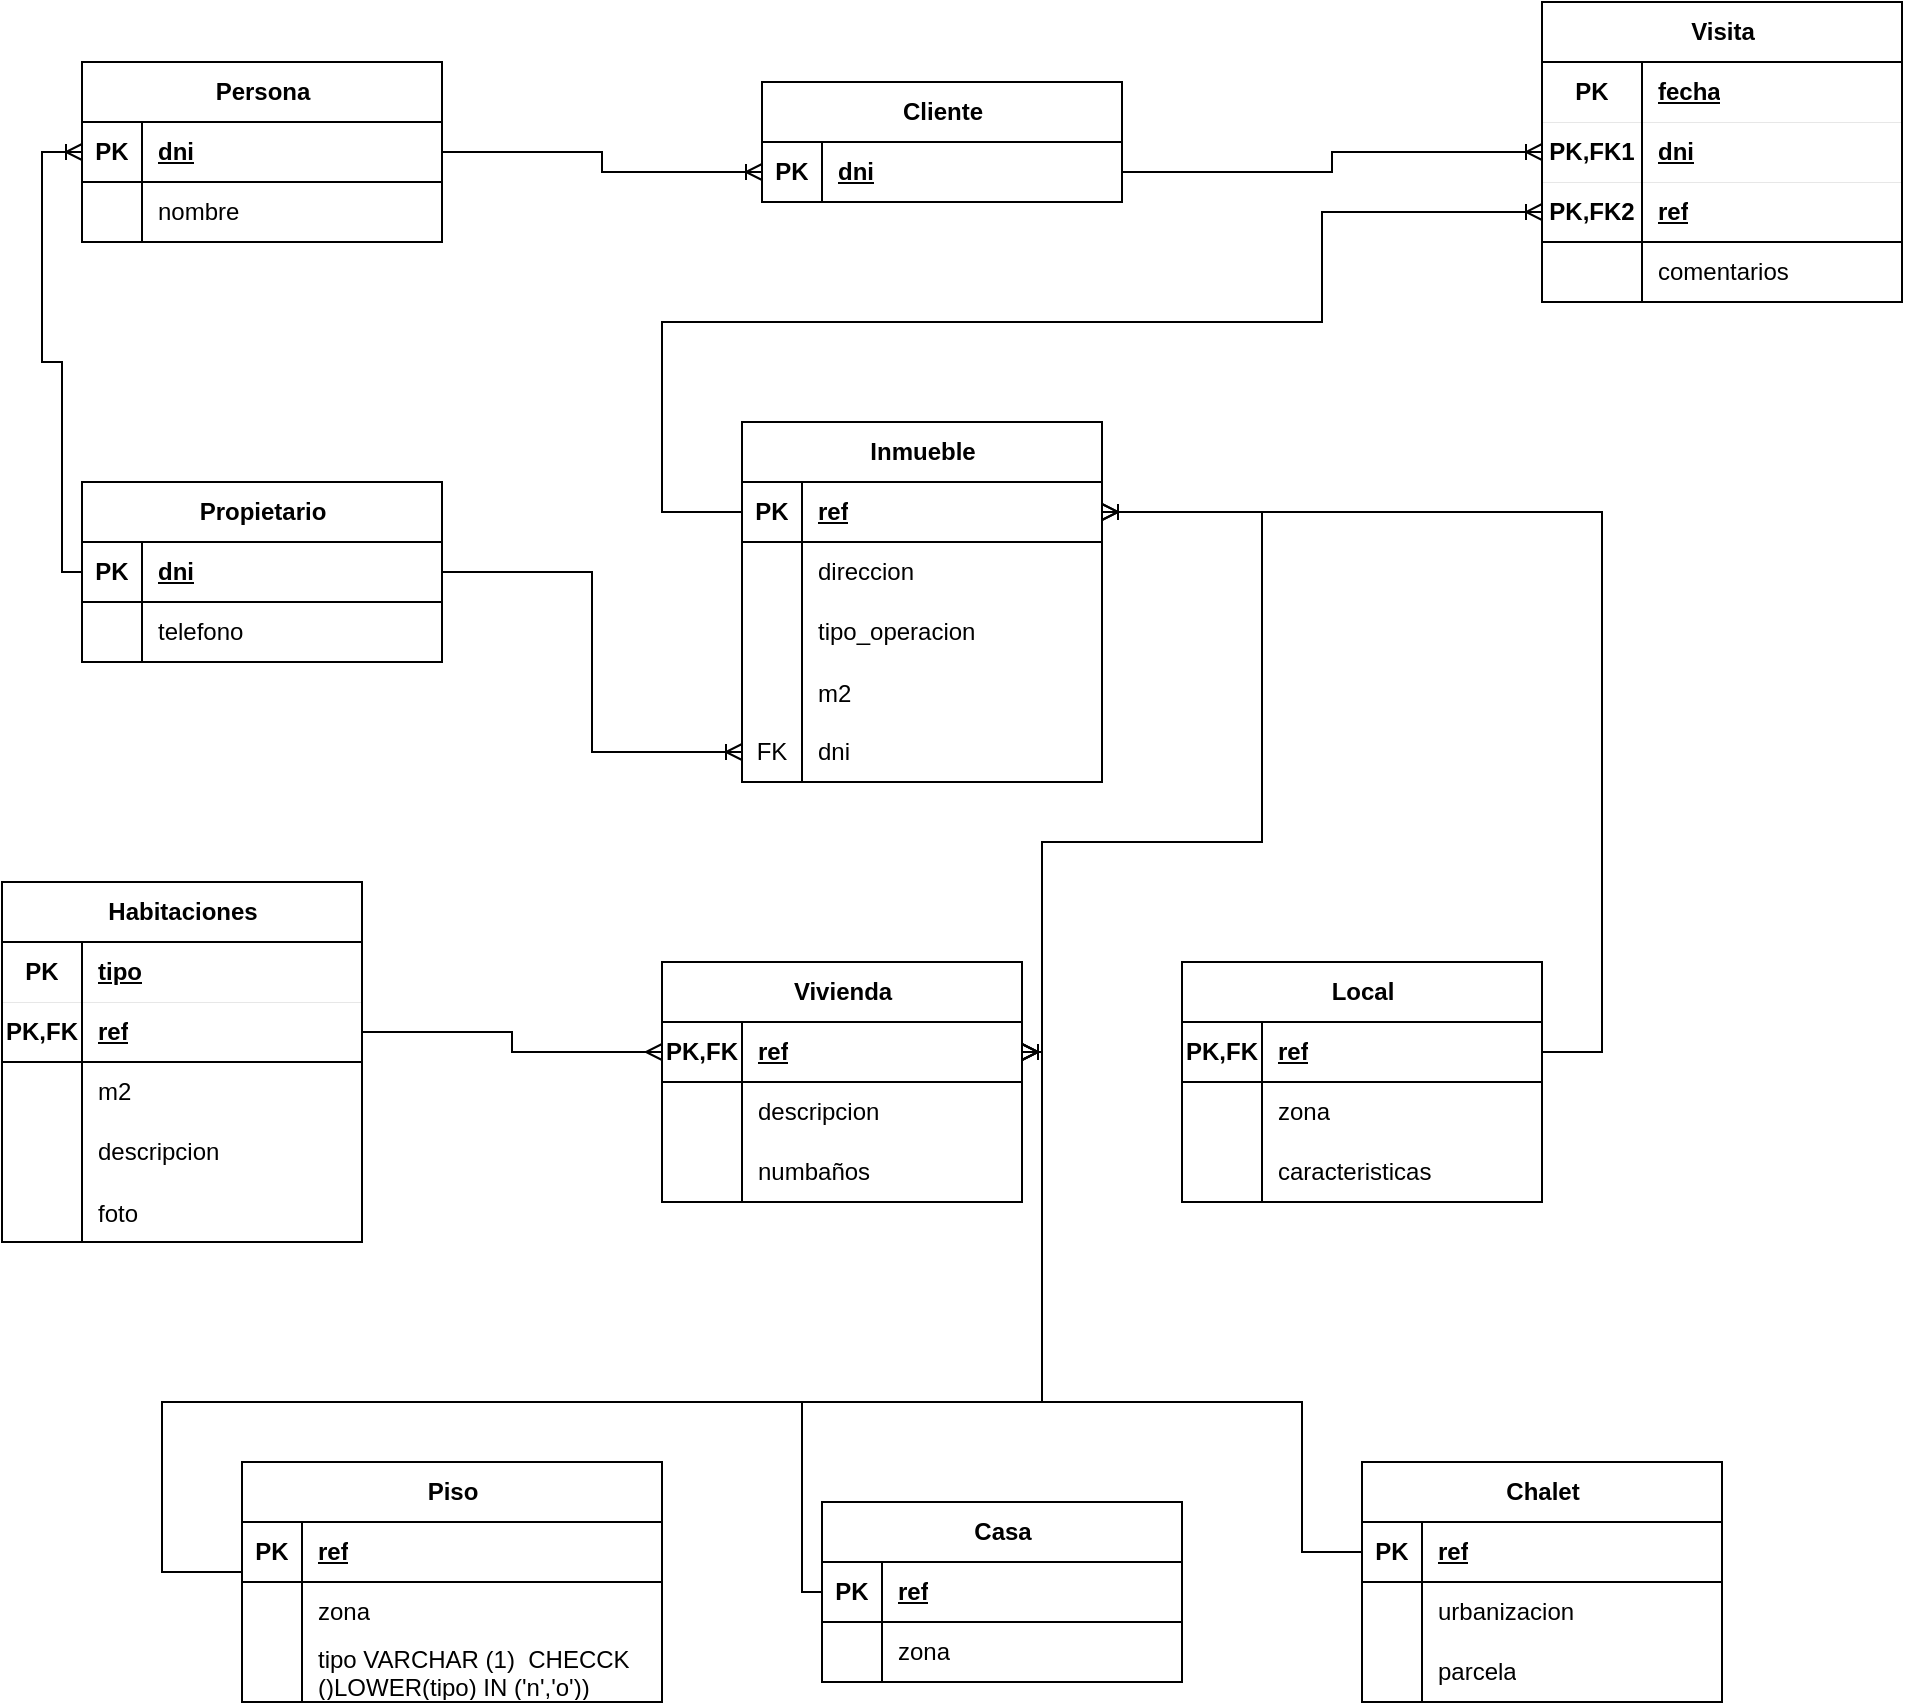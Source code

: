 <mxfile version="22.1.21" type="device">
  <diagram id="R2lEEEUBdFMjLlhIrx00" name="Page-1">
    <mxGraphModel dx="2443" dy="938" grid="1" gridSize="10" guides="1" tooltips="1" connect="1" arrows="1" fold="1" page="1" pageScale="1" pageWidth="850" pageHeight="1100" background="none" math="0" shadow="0" extFonts="Permanent Marker^https://fonts.googleapis.com/css?family=Permanent+Marker">
      <root>
        <mxCell id="0" />
        <mxCell id="1" parent="0" />
        <mxCell id="c-OYRbfKywp-KmqrdQKW-1" value="Cliente" style="shape=table;startSize=30;container=1;collapsible=1;childLayout=tableLayout;fixedRows=1;rowLines=0;fontStyle=1;align=center;resizeLast=1;html=1;" parent="1" vertex="1">
          <mxGeometry x="120" y="130" width="180" height="60" as="geometry" />
        </mxCell>
        <mxCell id="c-OYRbfKywp-KmqrdQKW-2" value="" style="shape=tableRow;horizontal=0;startSize=0;swimlaneHead=0;swimlaneBody=0;fillColor=none;collapsible=0;dropTarget=0;points=[[0,0.5],[1,0.5]];portConstraint=eastwest;top=0;left=0;right=0;bottom=1;" parent="c-OYRbfKywp-KmqrdQKW-1" vertex="1">
          <mxGeometry y="30" width="180" height="30" as="geometry" />
        </mxCell>
        <mxCell id="c-OYRbfKywp-KmqrdQKW-3" value="PK" style="shape=partialRectangle;connectable=0;fillColor=none;top=0;left=0;bottom=0;right=0;fontStyle=1;overflow=hidden;whiteSpace=wrap;html=1;" parent="c-OYRbfKywp-KmqrdQKW-2" vertex="1">
          <mxGeometry width="30" height="30" as="geometry">
            <mxRectangle width="30" height="30" as="alternateBounds" />
          </mxGeometry>
        </mxCell>
        <mxCell id="c-OYRbfKywp-KmqrdQKW-4" value="dni" style="shape=partialRectangle;connectable=0;fillColor=none;top=0;left=0;bottom=0;right=0;align=left;spacingLeft=6;fontStyle=5;overflow=hidden;whiteSpace=wrap;html=1;" parent="c-OYRbfKywp-KmqrdQKW-2" vertex="1">
          <mxGeometry x="30" width="150" height="30" as="geometry">
            <mxRectangle width="150" height="30" as="alternateBounds" />
          </mxGeometry>
        </mxCell>
        <mxCell id="c-OYRbfKywp-KmqrdQKW-14" value="Persona" style="shape=table;startSize=30;container=1;collapsible=1;childLayout=tableLayout;fixedRows=1;rowLines=0;fontStyle=1;align=center;resizeLast=1;html=1;" parent="1" vertex="1">
          <mxGeometry x="-220" y="120" width="180" height="90" as="geometry" />
        </mxCell>
        <mxCell id="c-OYRbfKywp-KmqrdQKW-15" value="" style="shape=tableRow;horizontal=0;startSize=0;swimlaneHead=0;swimlaneBody=0;fillColor=none;collapsible=0;dropTarget=0;points=[[0,0.5],[1,0.5]];portConstraint=eastwest;top=0;left=0;right=0;bottom=1;" parent="c-OYRbfKywp-KmqrdQKW-14" vertex="1">
          <mxGeometry y="30" width="180" height="30" as="geometry" />
        </mxCell>
        <mxCell id="c-OYRbfKywp-KmqrdQKW-16" value="PK" style="shape=partialRectangle;connectable=0;fillColor=none;top=0;left=0;bottom=0;right=0;fontStyle=1;overflow=hidden;whiteSpace=wrap;html=1;" parent="c-OYRbfKywp-KmqrdQKW-15" vertex="1">
          <mxGeometry width="30" height="30" as="geometry">
            <mxRectangle width="30" height="30" as="alternateBounds" />
          </mxGeometry>
        </mxCell>
        <mxCell id="c-OYRbfKywp-KmqrdQKW-17" value="dni" style="shape=partialRectangle;connectable=0;fillColor=none;top=0;left=0;bottom=0;right=0;align=left;spacingLeft=6;fontStyle=5;overflow=hidden;whiteSpace=wrap;html=1;" parent="c-OYRbfKywp-KmqrdQKW-15" vertex="1">
          <mxGeometry x="30" width="150" height="30" as="geometry">
            <mxRectangle width="150" height="30" as="alternateBounds" />
          </mxGeometry>
        </mxCell>
        <mxCell id="c-OYRbfKywp-KmqrdQKW-18" value="" style="shape=tableRow;horizontal=0;startSize=0;swimlaneHead=0;swimlaneBody=0;fillColor=none;collapsible=0;dropTarget=0;points=[[0,0.5],[1,0.5]];portConstraint=eastwest;top=0;left=0;right=0;bottom=0;" parent="c-OYRbfKywp-KmqrdQKW-14" vertex="1">
          <mxGeometry y="60" width="180" height="30" as="geometry" />
        </mxCell>
        <mxCell id="c-OYRbfKywp-KmqrdQKW-19" value="" style="shape=partialRectangle;connectable=0;fillColor=none;top=0;left=0;bottom=0;right=0;editable=1;overflow=hidden;whiteSpace=wrap;html=1;" parent="c-OYRbfKywp-KmqrdQKW-18" vertex="1">
          <mxGeometry width="30" height="30" as="geometry">
            <mxRectangle width="30" height="30" as="alternateBounds" />
          </mxGeometry>
        </mxCell>
        <mxCell id="c-OYRbfKywp-KmqrdQKW-20" value="nombre" style="shape=partialRectangle;connectable=0;fillColor=none;top=0;left=0;bottom=0;right=0;align=left;spacingLeft=6;overflow=hidden;whiteSpace=wrap;html=1;" parent="c-OYRbfKywp-KmqrdQKW-18" vertex="1">
          <mxGeometry x="30" width="150" height="30" as="geometry">
            <mxRectangle width="150" height="30" as="alternateBounds" />
          </mxGeometry>
        </mxCell>
        <mxCell id="c-OYRbfKywp-KmqrdQKW-27" value="Propietario" style="shape=table;startSize=30;container=1;collapsible=1;childLayout=tableLayout;fixedRows=1;rowLines=0;fontStyle=1;align=center;resizeLast=1;html=1;" parent="1" vertex="1">
          <mxGeometry x="-220" y="330" width="180" height="90" as="geometry" />
        </mxCell>
        <mxCell id="c-OYRbfKywp-KmqrdQKW-28" value="" style="shape=tableRow;horizontal=0;startSize=0;swimlaneHead=0;swimlaneBody=0;fillColor=none;collapsible=0;dropTarget=0;points=[[0,0.5],[1,0.5]];portConstraint=eastwest;top=0;left=0;right=0;bottom=1;" parent="c-OYRbfKywp-KmqrdQKW-27" vertex="1">
          <mxGeometry y="30" width="180" height="30" as="geometry" />
        </mxCell>
        <mxCell id="c-OYRbfKywp-KmqrdQKW-29" value="PK" style="shape=partialRectangle;connectable=0;fillColor=none;top=0;left=0;bottom=0;right=0;fontStyle=1;overflow=hidden;whiteSpace=wrap;html=1;" parent="c-OYRbfKywp-KmqrdQKW-28" vertex="1">
          <mxGeometry width="30" height="30" as="geometry">
            <mxRectangle width="30" height="30" as="alternateBounds" />
          </mxGeometry>
        </mxCell>
        <mxCell id="c-OYRbfKywp-KmqrdQKW-30" value="dni" style="shape=partialRectangle;connectable=0;fillColor=none;top=0;left=0;bottom=0;right=0;align=left;spacingLeft=6;fontStyle=5;overflow=hidden;whiteSpace=wrap;html=1;" parent="c-OYRbfKywp-KmqrdQKW-28" vertex="1">
          <mxGeometry x="30" width="150" height="30" as="geometry">
            <mxRectangle width="150" height="30" as="alternateBounds" />
          </mxGeometry>
        </mxCell>
        <mxCell id="c-OYRbfKywp-KmqrdQKW-31" value="" style="shape=tableRow;horizontal=0;startSize=0;swimlaneHead=0;swimlaneBody=0;fillColor=none;collapsible=0;dropTarget=0;points=[[0,0.5],[1,0.5]];portConstraint=eastwest;top=0;left=0;right=0;bottom=0;" parent="c-OYRbfKywp-KmqrdQKW-27" vertex="1">
          <mxGeometry y="60" width="180" height="30" as="geometry" />
        </mxCell>
        <mxCell id="c-OYRbfKywp-KmqrdQKW-32" value="" style="shape=partialRectangle;connectable=0;fillColor=none;top=0;left=0;bottom=0;right=0;editable=1;overflow=hidden;whiteSpace=wrap;html=1;" parent="c-OYRbfKywp-KmqrdQKW-31" vertex="1">
          <mxGeometry width="30" height="30" as="geometry">
            <mxRectangle width="30" height="30" as="alternateBounds" />
          </mxGeometry>
        </mxCell>
        <mxCell id="c-OYRbfKywp-KmqrdQKW-33" value="telefono" style="shape=partialRectangle;connectable=0;fillColor=none;top=0;left=0;bottom=0;right=0;align=left;spacingLeft=6;overflow=hidden;whiteSpace=wrap;html=1;" parent="c-OYRbfKywp-KmqrdQKW-31" vertex="1">
          <mxGeometry x="30" width="150" height="30" as="geometry">
            <mxRectangle width="150" height="30" as="alternateBounds" />
          </mxGeometry>
        </mxCell>
        <mxCell id="c-OYRbfKywp-KmqrdQKW-40" value="Visita" style="shape=table;startSize=30;container=1;collapsible=1;childLayout=tableLayout;fixedRows=1;rowLines=0;fontStyle=1;align=center;resizeLast=1;html=1;strokeWidth=1;" parent="1" vertex="1">
          <mxGeometry x="510" y="90" width="180" height="150" as="geometry" />
        </mxCell>
        <mxCell id="c-OYRbfKywp-KmqrdQKW-41" value="" style="shape=tableRow;horizontal=0;startSize=0;swimlaneHead=0;swimlaneBody=0;fillColor=none;collapsible=0;dropTarget=0;points=[[0,0.5],[1,0.5]];portConstraint=eastwest;top=0;left=0;right=0;bottom=1;strokeWidth=0;" parent="c-OYRbfKywp-KmqrdQKW-40" vertex="1">
          <mxGeometry y="30" width="180" height="30" as="geometry" />
        </mxCell>
        <mxCell id="c-OYRbfKywp-KmqrdQKW-42" value="PK" style="shape=partialRectangle;connectable=0;fillColor=none;top=0;left=0;bottom=0;right=0;fontStyle=1;overflow=hidden;whiteSpace=wrap;html=1;" parent="c-OYRbfKywp-KmqrdQKW-41" vertex="1">
          <mxGeometry width="50" height="30" as="geometry">
            <mxRectangle width="50" height="30" as="alternateBounds" />
          </mxGeometry>
        </mxCell>
        <mxCell id="c-OYRbfKywp-KmqrdQKW-43" value="fecha" style="shape=partialRectangle;connectable=0;fillColor=none;top=0;left=0;bottom=0;right=0;align=left;spacingLeft=6;fontStyle=5;overflow=hidden;whiteSpace=wrap;html=1;strokeWidth=0;" parent="c-OYRbfKywp-KmqrdQKW-41" vertex="1">
          <mxGeometry x="50" width="130" height="30" as="geometry">
            <mxRectangle width="130" height="30" as="alternateBounds" />
          </mxGeometry>
        </mxCell>
        <mxCell id="c-OYRbfKywp-KmqrdQKW-53" value="" style="shape=tableRow;horizontal=0;startSize=0;swimlaneHead=0;swimlaneBody=0;fillColor=none;collapsible=0;dropTarget=0;points=[[0,0.5],[1,0.5]];portConstraint=eastwest;top=0;left=0;right=0;bottom=1;strokeWidth=0;" parent="c-OYRbfKywp-KmqrdQKW-40" vertex="1">
          <mxGeometry y="60" width="180" height="30" as="geometry" />
        </mxCell>
        <mxCell id="c-OYRbfKywp-KmqrdQKW-54" value="PK,FK1" style="shape=partialRectangle;connectable=0;fillColor=none;top=0;left=0;bottom=0;right=0;fontStyle=1;overflow=hidden;whiteSpace=wrap;html=1;" parent="c-OYRbfKywp-KmqrdQKW-53" vertex="1">
          <mxGeometry width="50" height="30" as="geometry">
            <mxRectangle width="50" height="30" as="alternateBounds" />
          </mxGeometry>
        </mxCell>
        <mxCell id="c-OYRbfKywp-KmqrdQKW-55" value="dni" style="shape=partialRectangle;connectable=0;fillColor=none;top=0;left=0;bottom=0;right=0;align=left;spacingLeft=6;fontStyle=5;overflow=hidden;whiteSpace=wrap;html=1;strokeWidth=2;" parent="c-OYRbfKywp-KmqrdQKW-53" vertex="1">
          <mxGeometry x="50" width="130" height="30" as="geometry">
            <mxRectangle width="130" height="30" as="alternateBounds" />
          </mxGeometry>
        </mxCell>
        <mxCell id="c-OYRbfKywp-KmqrdQKW-56" value="" style="shape=tableRow;horizontal=0;startSize=0;swimlaneHead=0;swimlaneBody=0;fillColor=none;collapsible=0;dropTarget=0;points=[[0,0.5],[1,0.5]];portConstraint=eastwest;top=0;left=0;right=0;bottom=1;" parent="c-OYRbfKywp-KmqrdQKW-40" vertex="1">
          <mxGeometry y="90" width="180" height="30" as="geometry" />
        </mxCell>
        <mxCell id="c-OYRbfKywp-KmqrdQKW-57" value="PK,FK2" style="shape=partialRectangle;connectable=0;fillColor=none;top=0;left=0;bottom=0;right=0;fontStyle=1;overflow=hidden;whiteSpace=wrap;html=1;" parent="c-OYRbfKywp-KmqrdQKW-56" vertex="1">
          <mxGeometry width="50" height="30" as="geometry">
            <mxRectangle width="50" height="30" as="alternateBounds" />
          </mxGeometry>
        </mxCell>
        <mxCell id="c-OYRbfKywp-KmqrdQKW-58" value="ref" style="shape=partialRectangle;connectable=0;fillColor=none;top=0;left=0;bottom=0;right=0;align=left;spacingLeft=6;fontStyle=5;overflow=hidden;whiteSpace=wrap;html=1;" parent="c-OYRbfKywp-KmqrdQKW-56" vertex="1">
          <mxGeometry x="50" width="130" height="30" as="geometry">
            <mxRectangle width="130" height="30" as="alternateBounds" />
          </mxGeometry>
        </mxCell>
        <mxCell id="c-OYRbfKywp-KmqrdQKW-50" value="" style="shape=tableRow;horizontal=0;startSize=0;swimlaneHead=0;swimlaneBody=0;fillColor=none;collapsible=0;dropTarget=0;points=[[0,0.5],[1,0.5]];portConstraint=eastwest;top=0;left=0;right=0;bottom=0;" parent="c-OYRbfKywp-KmqrdQKW-40" vertex="1">
          <mxGeometry y="120" width="180" height="30" as="geometry" />
        </mxCell>
        <mxCell id="c-OYRbfKywp-KmqrdQKW-51" value="" style="shape=partialRectangle;connectable=0;fillColor=none;top=0;left=0;bottom=0;right=0;editable=1;overflow=hidden;whiteSpace=wrap;html=1;" parent="c-OYRbfKywp-KmqrdQKW-50" vertex="1">
          <mxGeometry width="50" height="30" as="geometry">
            <mxRectangle width="50" height="30" as="alternateBounds" />
          </mxGeometry>
        </mxCell>
        <mxCell id="c-OYRbfKywp-KmqrdQKW-52" value="comentarios" style="shape=partialRectangle;connectable=0;fillColor=none;top=0;left=0;bottom=0;right=0;align=left;spacingLeft=6;overflow=hidden;whiteSpace=wrap;html=1;" parent="c-OYRbfKywp-KmqrdQKW-50" vertex="1">
          <mxGeometry x="50" width="130" height="30" as="geometry">
            <mxRectangle width="130" height="30" as="alternateBounds" />
          </mxGeometry>
        </mxCell>
        <mxCell id="c-OYRbfKywp-KmqrdQKW-59" value="" style="edgeStyle=orthogonalEdgeStyle;fontSize=12;html=1;endArrow=ERoneToMany;rounded=0;" parent="1" source="c-OYRbfKywp-KmqrdQKW-15" target="c-OYRbfKywp-KmqrdQKW-2" edge="1">
          <mxGeometry width="100" height="100" relative="1" as="geometry">
            <mxPoint x="-10" y="280" as="sourcePoint" />
            <mxPoint x="90" y="180" as="targetPoint" />
          </mxGeometry>
        </mxCell>
        <mxCell id="c-OYRbfKywp-KmqrdQKW-60" value="" style="edgeStyle=orthogonalEdgeStyle;fontSize=12;html=1;endArrow=ERoneToMany;rounded=0;" parent="1" source="c-OYRbfKywp-KmqrdQKW-28" target="c-OYRbfKywp-KmqrdQKW-15" edge="1">
          <mxGeometry width="100" height="100" relative="1" as="geometry">
            <mxPoint x="-40" y="320" as="sourcePoint" />
            <mxPoint x="60" y="220" as="targetPoint" />
            <Array as="points">
              <mxPoint x="-230" y="375" />
              <mxPoint x="-230" y="270" />
              <mxPoint x="-240" y="270" />
              <mxPoint x="-240" y="165" />
            </Array>
          </mxGeometry>
        </mxCell>
        <mxCell id="c-OYRbfKywp-KmqrdQKW-61" value="" style="edgeStyle=orthogonalEdgeStyle;fontSize=12;html=1;endArrow=ERoneToMany;rounded=0;" parent="1" source="c-OYRbfKywp-KmqrdQKW-2" target="c-OYRbfKywp-KmqrdQKW-53" edge="1">
          <mxGeometry width="100" height="100" relative="1" as="geometry">
            <mxPoint x="360" y="250" as="sourcePoint" />
            <mxPoint x="460" y="150" as="targetPoint" />
          </mxGeometry>
        </mxCell>
        <mxCell id="c-OYRbfKywp-KmqrdQKW-62" value="Inmueble" style="shape=table;startSize=30;container=1;collapsible=1;childLayout=tableLayout;fixedRows=1;rowLines=0;fontStyle=1;align=center;resizeLast=1;html=1;" parent="1" vertex="1">
          <mxGeometry x="110" y="300" width="180" height="180" as="geometry" />
        </mxCell>
        <mxCell id="c-OYRbfKywp-KmqrdQKW-63" value="" style="shape=tableRow;horizontal=0;startSize=0;swimlaneHead=0;swimlaneBody=0;fillColor=none;collapsible=0;dropTarget=0;points=[[0,0.5],[1,0.5]];portConstraint=eastwest;top=0;left=0;right=0;bottom=1;" parent="c-OYRbfKywp-KmqrdQKW-62" vertex="1">
          <mxGeometry y="30" width="180" height="30" as="geometry" />
        </mxCell>
        <mxCell id="c-OYRbfKywp-KmqrdQKW-64" value="PK" style="shape=partialRectangle;connectable=0;fillColor=none;top=0;left=0;bottom=0;right=0;fontStyle=1;overflow=hidden;whiteSpace=wrap;html=1;" parent="c-OYRbfKywp-KmqrdQKW-63" vertex="1">
          <mxGeometry width="30" height="30" as="geometry">
            <mxRectangle width="30" height="30" as="alternateBounds" />
          </mxGeometry>
        </mxCell>
        <mxCell id="c-OYRbfKywp-KmqrdQKW-65" value="ref" style="shape=partialRectangle;connectable=0;fillColor=none;top=0;left=0;bottom=0;right=0;align=left;spacingLeft=6;fontStyle=5;overflow=hidden;whiteSpace=wrap;html=1;" parent="c-OYRbfKywp-KmqrdQKW-63" vertex="1">
          <mxGeometry x="30" width="150" height="30" as="geometry">
            <mxRectangle width="150" height="30" as="alternateBounds" />
          </mxGeometry>
        </mxCell>
        <mxCell id="c-OYRbfKywp-KmqrdQKW-66" value="" style="shape=tableRow;horizontal=0;startSize=0;swimlaneHead=0;swimlaneBody=0;fillColor=none;collapsible=0;dropTarget=0;points=[[0,0.5],[1,0.5]];portConstraint=eastwest;top=0;left=0;right=0;bottom=0;" parent="c-OYRbfKywp-KmqrdQKW-62" vertex="1">
          <mxGeometry y="60" width="180" height="30" as="geometry" />
        </mxCell>
        <mxCell id="c-OYRbfKywp-KmqrdQKW-67" value="" style="shape=partialRectangle;connectable=0;fillColor=none;top=0;left=0;bottom=0;right=0;editable=1;overflow=hidden;whiteSpace=wrap;html=1;" parent="c-OYRbfKywp-KmqrdQKW-66" vertex="1">
          <mxGeometry width="30" height="30" as="geometry">
            <mxRectangle width="30" height="30" as="alternateBounds" />
          </mxGeometry>
        </mxCell>
        <mxCell id="c-OYRbfKywp-KmqrdQKW-68" value="direccion" style="shape=partialRectangle;connectable=0;fillColor=none;top=0;left=0;bottom=0;right=0;align=left;spacingLeft=6;overflow=hidden;whiteSpace=wrap;html=1;" parent="c-OYRbfKywp-KmqrdQKW-66" vertex="1">
          <mxGeometry x="30" width="150" height="30" as="geometry">
            <mxRectangle width="150" height="30" as="alternateBounds" />
          </mxGeometry>
        </mxCell>
        <mxCell id="c-OYRbfKywp-KmqrdQKW-69" value="" style="shape=tableRow;horizontal=0;startSize=0;swimlaneHead=0;swimlaneBody=0;fillColor=none;collapsible=0;dropTarget=0;points=[[0,0.5],[1,0.5]];portConstraint=eastwest;top=0;left=0;right=0;bottom=0;" parent="c-OYRbfKywp-KmqrdQKW-62" vertex="1">
          <mxGeometry y="90" width="180" height="30" as="geometry" />
        </mxCell>
        <mxCell id="c-OYRbfKywp-KmqrdQKW-70" value="" style="shape=partialRectangle;connectable=0;fillColor=none;top=0;left=0;bottom=0;right=0;editable=1;overflow=hidden;whiteSpace=wrap;html=1;" parent="c-OYRbfKywp-KmqrdQKW-69" vertex="1">
          <mxGeometry width="30" height="30" as="geometry">
            <mxRectangle width="30" height="30" as="alternateBounds" />
          </mxGeometry>
        </mxCell>
        <mxCell id="c-OYRbfKywp-KmqrdQKW-71" value="tipo_operacion" style="shape=partialRectangle;connectable=0;fillColor=none;top=0;left=0;bottom=0;right=0;align=left;spacingLeft=6;overflow=hidden;whiteSpace=wrap;html=1;" parent="c-OYRbfKywp-KmqrdQKW-69" vertex="1">
          <mxGeometry x="30" width="150" height="30" as="geometry">
            <mxRectangle width="150" height="30" as="alternateBounds" />
          </mxGeometry>
        </mxCell>
        <mxCell id="c-OYRbfKywp-KmqrdQKW-85" value="" style="shape=tableRow;horizontal=0;startSize=0;swimlaneHead=0;swimlaneBody=0;fillColor=none;collapsible=0;dropTarget=0;points=[[0,0.5],[1,0.5]];portConstraint=eastwest;top=0;left=0;right=0;bottom=0;" parent="c-OYRbfKywp-KmqrdQKW-62" vertex="1">
          <mxGeometry y="120" width="180" height="30" as="geometry" />
        </mxCell>
        <mxCell id="c-OYRbfKywp-KmqrdQKW-86" value="" style="shape=partialRectangle;connectable=0;fillColor=none;top=0;left=0;bottom=0;right=0;editable=1;overflow=hidden;" parent="c-OYRbfKywp-KmqrdQKW-85" vertex="1">
          <mxGeometry width="30" height="30" as="geometry">
            <mxRectangle width="30" height="30" as="alternateBounds" />
          </mxGeometry>
        </mxCell>
        <mxCell id="c-OYRbfKywp-KmqrdQKW-87" value="m2" style="shape=partialRectangle;connectable=0;fillColor=none;top=0;left=0;bottom=0;right=0;align=left;spacingLeft=6;overflow=hidden;" parent="c-OYRbfKywp-KmqrdQKW-85" vertex="1">
          <mxGeometry x="30" width="150" height="30" as="geometry">
            <mxRectangle width="150" height="30" as="alternateBounds" />
          </mxGeometry>
        </mxCell>
        <mxCell id="c-OYRbfKywp-KmqrdQKW-82" value="" style="shape=tableRow;horizontal=0;startSize=0;swimlaneHead=0;swimlaneBody=0;fillColor=none;collapsible=0;dropTarget=0;points=[[0,0.5],[1,0.5]];portConstraint=eastwest;top=0;left=0;right=0;bottom=0;" parent="c-OYRbfKywp-KmqrdQKW-62" vertex="1">
          <mxGeometry y="150" width="180" height="30" as="geometry" />
        </mxCell>
        <mxCell id="c-OYRbfKywp-KmqrdQKW-83" value="FK" style="shape=partialRectangle;connectable=0;fillColor=none;top=0;left=0;bottom=0;right=0;fontStyle=0;overflow=hidden;whiteSpace=wrap;html=1;" parent="c-OYRbfKywp-KmqrdQKW-82" vertex="1">
          <mxGeometry width="30" height="30" as="geometry">
            <mxRectangle width="30" height="30" as="alternateBounds" />
          </mxGeometry>
        </mxCell>
        <mxCell id="c-OYRbfKywp-KmqrdQKW-84" value="dni" style="shape=partialRectangle;connectable=0;fillColor=none;top=0;left=0;bottom=0;right=0;align=left;spacingLeft=6;fontStyle=0;overflow=hidden;whiteSpace=wrap;html=1;" parent="c-OYRbfKywp-KmqrdQKW-82" vertex="1">
          <mxGeometry x="30" width="150" height="30" as="geometry">
            <mxRectangle width="150" height="30" as="alternateBounds" />
          </mxGeometry>
        </mxCell>
        <mxCell id="c-OYRbfKywp-KmqrdQKW-88" value="" style="edgeStyle=orthogonalEdgeStyle;fontSize=12;html=1;endArrow=ERoneToMany;rounded=0;" parent="1" source="c-OYRbfKywp-KmqrdQKW-63" target="c-OYRbfKywp-KmqrdQKW-56" edge="1">
          <mxGeometry width="100" height="100" relative="1" as="geometry">
            <mxPoint x="340" y="350" as="sourcePoint" />
            <mxPoint x="440" y="250" as="targetPoint" />
            <Array as="points">
              <mxPoint x="70" y="345" />
              <mxPoint x="70" y="250" />
              <mxPoint x="400" y="250" />
              <mxPoint x="400" y="195" />
            </Array>
          </mxGeometry>
        </mxCell>
        <mxCell id="c-OYRbfKywp-KmqrdQKW-89" value="" style="edgeStyle=orthogonalEdgeStyle;fontSize=12;html=1;endArrow=ERoneToMany;rounded=0;" parent="1" source="c-OYRbfKywp-KmqrdQKW-28" target="c-OYRbfKywp-KmqrdQKW-82" edge="1">
          <mxGeometry width="100" height="100" relative="1" as="geometry">
            <mxPoint x="-90" y="590" as="sourcePoint" />
            <mxPoint x="10" y="490" as="targetPoint" />
          </mxGeometry>
        </mxCell>
        <mxCell id="c-OYRbfKywp-KmqrdQKW-90" value="Local" style="shape=table;startSize=30;container=1;collapsible=1;childLayout=tableLayout;fixedRows=1;rowLines=0;fontStyle=1;align=center;resizeLast=1;html=1;" parent="1" vertex="1">
          <mxGeometry x="330" y="570" width="180" height="120" as="geometry" />
        </mxCell>
        <mxCell id="c-OYRbfKywp-KmqrdQKW-91" value="" style="shape=tableRow;horizontal=0;startSize=0;swimlaneHead=0;swimlaneBody=0;fillColor=none;collapsible=0;dropTarget=0;points=[[0,0.5],[1,0.5]];portConstraint=eastwest;top=0;left=0;right=0;bottom=1;" parent="c-OYRbfKywp-KmqrdQKW-90" vertex="1">
          <mxGeometry y="30" width="180" height="30" as="geometry" />
        </mxCell>
        <mxCell id="c-OYRbfKywp-KmqrdQKW-92" value="PK,FK" style="shape=partialRectangle;connectable=0;fillColor=none;top=0;left=0;bottom=0;right=0;fontStyle=1;overflow=hidden;whiteSpace=wrap;html=1;" parent="c-OYRbfKywp-KmqrdQKW-91" vertex="1">
          <mxGeometry width="40" height="30" as="geometry">
            <mxRectangle width="40" height="30" as="alternateBounds" />
          </mxGeometry>
        </mxCell>
        <mxCell id="c-OYRbfKywp-KmqrdQKW-93" value="ref" style="shape=partialRectangle;connectable=0;fillColor=none;top=0;left=0;bottom=0;right=0;align=left;spacingLeft=6;fontStyle=5;overflow=hidden;whiteSpace=wrap;html=1;" parent="c-OYRbfKywp-KmqrdQKW-91" vertex="1">
          <mxGeometry x="40" width="140" height="30" as="geometry">
            <mxRectangle width="140" height="30" as="alternateBounds" />
          </mxGeometry>
        </mxCell>
        <mxCell id="c-OYRbfKywp-KmqrdQKW-94" value="" style="shape=tableRow;horizontal=0;startSize=0;swimlaneHead=0;swimlaneBody=0;fillColor=none;collapsible=0;dropTarget=0;points=[[0,0.5],[1,0.5]];portConstraint=eastwest;top=0;left=0;right=0;bottom=0;" parent="c-OYRbfKywp-KmqrdQKW-90" vertex="1">
          <mxGeometry y="60" width="180" height="30" as="geometry" />
        </mxCell>
        <mxCell id="c-OYRbfKywp-KmqrdQKW-95" value="" style="shape=partialRectangle;connectable=0;fillColor=none;top=0;left=0;bottom=0;right=0;editable=1;overflow=hidden;whiteSpace=wrap;html=1;" parent="c-OYRbfKywp-KmqrdQKW-94" vertex="1">
          <mxGeometry width="40" height="30" as="geometry">
            <mxRectangle width="40" height="30" as="alternateBounds" />
          </mxGeometry>
        </mxCell>
        <mxCell id="c-OYRbfKywp-KmqrdQKW-96" value="zona" style="shape=partialRectangle;connectable=0;fillColor=none;top=0;left=0;bottom=0;right=0;align=left;spacingLeft=6;overflow=hidden;whiteSpace=wrap;html=1;" parent="c-OYRbfKywp-KmqrdQKW-94" vertex="1">
          <mxGeometry x="40" width="140" height="30" as="geometry">
            <mxRectangle width="140" height="30" as="alternateBounds" />
          </mxGeometry>
        </mxCell>
        <mxCell id="c-OYRbfKywp-KmqrdQKW-97" value="" style="shape=tableRow;horizontal=0;startSize=0;swimlaneHead=0;swimlaneBody=0;fillColor=none;collapsible=0;dropTarget=0;points=[[0,0.5],[1,0.5]];portConstraint=eastwest;top=0;left=0;right=0;bottom=0;" parent="c-OYRbfKywp-KmqrdQKW-90" vertex="1">
          <mxGeometry y="90" width="180" height="30" as="geometry" />
        </mxCell>
        <mxCell id="c-OYRbfKywp-KmqrdQKW-98" value="" style="shape=partialRectangle;connectable=0;fillColor=none;top=0;left=0;bottom=0;right=0;editable=1;overflow=hidden;whiteSpace=wrap;html=1;" parent="c-OYRbfKywp-KmqrdQKW-97" vertex="1">
          <mxGeometry width="40" height="30" as="geometry">
            <mxRectangle width="40" height="30" as="alternateBounds" />
          </mxGeometry>
        </mxCell>
        <mxCell id="c-OYRbfKywp-KmqrdQKW-99" value="caracteristicas" style="shape=partialRectangle;connectable=0;fillColor=none;top=0;left=0;bottom=0;right=0;align=left;spacingLeft=6;overflow=hidden;whiteSpace=wrap;html=1;" parent="c-OYRbfKywp-KmqrdQKW-97" vertex="1">
          <mxGeometry x="40" width="140" height="30" as="geometry">
            <mxRectangle width="140" height="30" as="alternateBounds" />
          </mxGeometry>
        </mxCell>
        <mxCell id="c-OYRbfKywp-KmqrdQKW-103" value="Vivienda" style="shape=table;startSize=30;container=1;collapsible=1;childLayout=tableLayout;fixedRows=1;rowLines=0;fontStyle=1;align=center;resizeLast=1;html=1;" parent="1" vertex="1">
          <mxGeometry x="70" y="570" width="180" height="120" as="geometry" />
        </mxCell>
        <mxCell id="c-OYRbfKywp-KmqrdQKW-104" value="" style="shape=tableRow;horizontal=0;startSize=0;swimlaneHead=0;swimlaneBody=0;fillColor=none;collapsible=0;dropTarget=0;points=[[0,0.5],[1,0.5]];portConstraint=eastwest;top=0;left=0;right=0;bottom=1;" parent="c-OYRbfKywp-KmqrdQKW-103" vertex="1">
          <mxGeometry y="30" width="180" height="30" as="geometry" />
        </mxCell>
        <mxCell id="c-OYRbfKywp-KmqrdQKW-105" value="PK,FK" style="shape=partialRectangle;connectable=0;fillColor=none;top=0;left=0;bottom=0;right=0;fontStyle=1;overflow=hidden;whiteSpace=wrap;html=1;" parent="c-OYRbfKywp-KmqrdQKW-104" vertex="1">
          <mxGeometry width="40" height="30" as="geometry">
            <mxRectangle width="40" height="30" as="alternateBounds" />
          </mxGeometry>
        </mxCell>
        <mxCell id="c-OYRbfKywp-KmqrdQKW-106" value="ref" style="shape=partialRectangle;connectable=0;fillColor=none;top=0;left=0;bottom=0;right=0;align=left;spacingLeft=6;fontStyle=5;overflow=hidden;whiteSpace=wrap;html=1;" parent="c-OYRbfKywp-KmqrdQKW-104" vertex="1">
          <mxGeometry x="40" width="140" height="30" as="geometry">
            <mxRectangle width="140" height="30" as="alternateBounds" />
          </mxGeometry>
        </mxCell>
        <mxCell id="c-OYRbfKywp-KmqrdQKW-107" value="" style="shape=tableRow;horizontal=0;startSize=0;swimlaneHead=0;swimlaneBody=0;fillColor=none;collapsible=0;dropTarget=0;points=[[0,0.5],[1,0.5]];portConstraint=eastwest;top=0;left=0;right=0;bottom=0;" parent="c-OYRbfKywp-KmqrdQKW-103" vertex="1">
          <mxGeometry y="60" width="180" height="30" as="geometry" />
        </mxCell>
        <mxCell id="c-OYRbfKywp-KmqrdQKW-108" value="" style="shape=partialRectangle;connectable=0;fillColor=none;top=0;left=0;bottom=0;right=0;editable=1;overflow=hidden;whiteSpace=wrap;html=1;" parent="c-OYRbfKywp-KmqrdQKW-107" vertex="1">
          <mxGeometry width="40" height="30" as="geometry">
            <mxRectangle width="40" height="30" as="alternateBounds" />
          </mxGeometry>
        </mxCell>
        <mxCell id="c-OYRbfKywp-KmqrdQKW-109" value="descripcion" style="shape=partialRectangle;connectable=0;fillColor=none;top=0;left=0;bottom=0;right=0;align=left;spacingLeft=6;overflow=hidden;whiteSpace=wrap;html=1;" parent="c-OYRbfKywp-KmqrdQKW-107" vertex="1">
          <mxGeometry x="40" width="140" height="30" as="geometry">
            <mxRectangle width="140" height="30" as="alternateBounds" />
          </mxGeometry>
        </mxCell>
        <mxCell id="c-OYRbfKywp-KmqrdQKW-110" value="" style="shape=tableRow;horizontal=0;startSize=0;swimlaneHead=0;swimlaneBody=0;fillColor=none;collapsible=0;dropTarget=0;points=[[0,0.5],[1,0.5]];portConstraint=eastwest;top=0;left=0;right=0;bottom=0;" parent="c-OYRbfKywp-KmqrdQKW-103" vertex="1">
          <mxGeometry y="90" width="180" height="30" as="geometry" />
        </mxCell>
        <mxCell id="c-OYRbfKywp-KmqrdQKW-111" value="" style="shape=partialRectangle;connectable=0;fillColor=none;top=0;left=0;bottom=0;right=0;editable=1;overflow=hidden;whiteSpace=wrap;html=1;" parent="c-OYRbfKywp-KmqrdQKW-110" vertex="1">
          <mxGeometry width="40" height="30" as="geometry">
            <mxRectangle width="40" height="30" as="alternateBounds" />
          </mxGeometry>
        </mxCell>
        <mxCell id="c-OYRbfKywp-KmqrdQKW-112" value="numbaños" style="shape=partialRectangle;connectable=0;fillColor=none;top=0;left=0;bottom=0;right=0;align=left;spacingLeft=6;overflow=hidden;whiteSpace=wrap;html=1;" parent="c-OYRbfKywp-KmqrdQKW-110" vertex="1">
          <mxGeometry x="40" width="140" height="30" as="geometry">
            <mxRectangle width="140" height="30" as="alternateBounds" />
          </mxGeometry>
        </mxCell>
        <mxCell id="c-OYRbfKywp-KmqrdQKW-116" value="" style="edgeStyle=orthogonalEdgeStyle;fontSize=12;html=1;endArrow=ERoneToMany;rounded=0;entryX=1;entryY=0.5;entryDx=0;entryDy=0;" parent="1" source="c-OYRbfKywp-KmqrdQKW-91" target="c-OYRbfKywp-KmqrdQKW-63" edge="1">
          <mxGeometry width="100" height="100" relative="1" as="geometry">
            <mxPoint x="370" y="480" as="sourcePoint" />
            <mxPoint x="470" y="380" as="targetPoint" />
            <Array as="points">
              <mxPoint x="540" y="615" />
              <mxPoint x="540" y="345" />
            </Array>
          </mxGeometry>
        </mxCell>
        <mxCell id="c-OYRbfKywp-KmqrdQKW-117" value="" style="edgeStyle=orthogonalEdgeStyle;fontSize=12;html=1;endArrow=ERoneToMany;rounded=0;" parent="1" source="c-OYRbfKywp-KmqrdQKW-104" target="c-OYRbfKywp-KmqrdQKW-63" edge="1">
          <mxGeometry width="100" height="100" relative="1" as="geometry">
            <mxPoint x="330" y="520" as="sourcePoint" />
            <mxPoint x="430" y="420" as="targetPoint" />
            <Array as="points">
              <mxPoint x="260" y="615" />
              <mxPoint x="260" y="510" />
              <mxPoint x="370" y="510" />
              <mxPoint x="370" y="345" />
            </Array>
          </mxGeometry>
        </mxCell>
        <mxCell id="c-OYRbfKywp-KmqrdQKW-118" value="Habitaciones" style="shape=table;startSize=30;container=1;collapsible=1;childLayout=tableLayout;fixedRows=1;rowLines=0;fontStyle=1;align=center;resizeLast=1;html=1;" parent="1" vertex="1">
          <mxGeometry x="-260" y="530" width="180" height="180" as="geometry" />
        </mxCell>
        <mxCell id="c-OYRbfKywp-KmqrdQKW-119" value="" style="shape=tableRow;horizontal=0;startSize=0;swimlaneHead=0;swimlaneBody=0;fillColor=none;collapsible=0;dropTarget=0;points=[[0,0.5],[1,0.5]];portConstraint=eastwest;top=0;left=0;right=0;bottom=1;strokeWidth=0;swimlaneLine=1;" parent="c-OYRbfKywp-KmqrdQKW-118" vertex="1">
          <mxGeometry y="30" width="180" height="30" as="geometry" />
        </mxCell>
        <mxCell id="c-OYRbfKywp-KmqrdQKW-120" value="PK" style="shape=partialRectangle;connectable=0;fillColor=none;top=0;left=0;bottom=0;right=0;fontStyle=1;overflow=hidden;whiteSpace=wrap;html=1;" parent="c-OYRbfKywp-KmqrdQKW-119" vertex="1">
          <mxGeometry width="40" height="30" as="geometry">
            <mxRectangle width="40" height="30" as="alternateBounds" />
          </mxGeometry>
        </mxCell>
        <mxCell id="c-OYRbfKywp-KmqrdQKW-121" value="tipo" style="shape=partialRectangle;connectable=0;fillColor=none;top=0;left=0;bottom=0;right=0;align=left;spacingLeft=6;fontStyle=5;overflow=hidden;whiteSpace=wrap;html=1;strokeWidth=1;" parent="c-OYRbfKywp-KmqrdQKW-119" vertex="1">
          <mxGeometry x="40" width="140" height="30" as="geometry">
            <mxRectangle width="140" height="30" as="alternateBounds" />
          </mxGeometry>
        </mxCell>
        <mxCell id="c-OYRbfKywp-KmqrdQKW-131" value="" style="shape=tableRow;horizontal=0;startSize=0;swimlaneHead=0;swimlaneBody=0;fillColor=none;collapsible=0;dropTarget=0;points=[[0,0.5],[1,0.5]];portConstraint=eastwest;top=0;left=0;right=0;bottom=1;strokeWidth=1;" parent="c-OYRbfKywp-KmqrdQKW-118" vertex="1">
          <mxGeometry y="60" width="180" height="30" as="geometry" />
        </mxCell>
        <mxCell id="c-OYRbfKywp-KmqrdQKW-132" value="PK,FK" style="shape=partialRectangle;connectable=0;fillColor=none;top=0;left=0;bottom=0;right=0;fontStyle=1;overflow=hidden;whiteSpace=wrap;html=1;" parent="c-OYRbfKywp-KmqrdQKW-131" vertex="1">
          <mxGeometry width="40" height="30" as="geometry">
            <mxRectangle width="40" height="30" as="alternateBounds" />
          </mxGeometry>
        </mxCell>
        <mxCell id="c-OYRbfKywp-KmqrdQKW-133" value="ref" style="shape=partialRectangle;connectable=0;fillColor=none;top=0;left=0;bottom=0;right=0;align=left;spacingLeft=6;fontStyle=5;overflow=hidden;whiteSpace=wrap;html=1;strokeWidth=1;strokeColor=default;" parent="c-OYRbfKywp-KmqrdQKW-131" vertex="1">
          <mxGeometry x="40" width="140" height="30" as="geometry">
            <mxRectangle width="140" height="30" as="alternateBounds" />
          </mxGeometry>
        </mxCell>
        <mxCell id="c-OYRbfKywp-KmqrdQKW-122" value="" style="shape=tableRow;horizontal=0;startSize=0;swimlaneHead=0;swimlaneBody=0;fillColor=none;collapsible=0;dropTarget=0;points=[[0,0.5],[1,0.5]];portConstraint=eastwest;top=0;left=0;right=0;bottom=0;" parent="c-OYRbfKywp-KmqrdQKW-118" vertex="1">
          <mxGeometry y="90" width="180" height="30" as="geometry" />
        </mxCell>
        <mxCell id="c-OYRbfKywp-KmqrdQKW-123" value="" style="shape=partialRectangle;connectable=0;fillColor=none;top=0;left=0;bottom=0;right=0;editable=1;overflow=hidden;whiteSpace=wrap;html=1;" parent="c-OYRbfKywp-KmqrdQKW-122" vertex="1">
          <mxGeometry width="40" height="30" as="geometry">
            <mxRectangle width="40" height="30" as="alternateBounds" />
          </mxGeometry>
        </mxCell>
        <mxCell id="c-OYRbfKywp-KmqrdQKW-124" value="m2" style="shape=partialRectangle;connectable=0;fillColor=none;top=0;left=0;bottom=0;right=0;align=left;spacingLeft=6;overflow=hidden;whiteSpace=wrap;html=1;" parent="c-OYRbfKywp-KmqrdQKW-122" vertex="1">
          <mxGeometry x="40" width="140" height="30" as="geometry">
            <mxRectangle width="140" height="30" as="alternateBounds" />
          </mxGeometry>
        </mxCell>
        <mxCell id="c-OYRbfKywp-KmqrdQKW-125" value="" style="shape=tableRow;horizontal=0;startSize=0;swimlaneHead=0;swimlaneBody=0;fillColor=none;collapsible=0;dropTarget=0;points=[[0,0.5],[1,0.5]];portConstraint=eastwest;top=0;left=0;right=0;bottom=0;" parent="c-OYRbfKywp-KmqrdQKW-118" vertex="1">
          <mxGeometry y="120" width="180" height="30" as="geometry" />
        </mxCell>
        <mxCell id="c-OYRbfKywp-KmqrdQKW-126" value="" style="shape=partialRectangle;connectable=0;fillColor=none;top=0;left=0;bottom=0;right=0;editable=1;overflow=hidden;whiteSpace=wrap;html=1;" parent="c-OYRbfKywp-KmqrdQKW-125" vertex="1">
          <mxGeometry width="40" height="30" as="geometry">
            <mxRectangle width="40" height="30" as="alternateBounds" />
          </mxGeometry>
        </mxCell>
        <mxCell id="c-OYRbfKywp-KmqrdQKW-127" value="descripcion" style="shape=partialRectangle;connectable=0;fillColor=none;top=0;left=0;bottom=0;right=0;align=left;spacingLeft=6;overflow=hidden;whiteSpace=wrap;html=1;" parent="c-OYRbfKywp-KmqrdQKW-125" vertex="1">
          <mxGeometry x="40" width="140" height="30" as="geometry">
            <mxRectangle width="140" height="30" as="alternateBounds" />
          </mxGeometry>
        </mxCell>
        <mxCell id="c-OYRbfKywp-KmqrdQKW-134" value="" style="shape=tableRow;horizontal=0;startSize=0;swimlaneHead=0;swimlaneBody=0;fillColor=none;collapsible=0;dropTarget=0;points=[[0,0.5],[1,0.5]];portConstraint=eastwest;top=0;left=0;right=0;bottom=0;" parent="c-OYRbfKywp-KmqrdQKW-118" vertex="1">
          <mxGeometry y="150" width="180" height="30" as="geometry" />
        </mxCell>
        <mxCell id="c-OYRbfKywp-KmqrdQKW-135" value="" style="shape=partialRectangle;connectable=0;fillColor=none;top=0;left=0;bottom=0;right=0;editable=1;overflow=hidden;" parent="c-OYRbfKywp-KmqrdQKW-134" vertex="1">
          <mxGeometry width="40" height="30" as="geometry">
            <mxRectangle width="40" height="30" as="alternateBounds" />
          </mxGeometry>
        </mxCell>
        <mxCell id="c-OYRbfKywp-KmqrdQKW-136" value="foto" style="shape=partialRectangle;connectable=0;fillColor=none;top=0;left=0;bottom=0;right=0;align=left;spacingLeft=6;overflow=hidden;" parent="c-OYRbfKywp-KmqrdQKW-134" vertex="1">
          <mxGeometry x="40" width="140" height="30" as="geometry">
            <mxRectangle width="140" height="30" as="alternateBounds" />
          </mxGeometry>
        </mxCell>
        <mxCell id="c-OYRbfKywp-KmqrdQKW-137" value="" style="edgeStyle=orthogonalEdgeStyle;fontSize=12;html=1;endArrow=ERmany;rounded=0;" parent="1" source="c-OYRbfKywp-KmqrdQKW-131" target="c-OYRbfKywp-KmqrdQKW-104" edge="1">
          <mxGeometry width="100" height="100" relative="1" as="geometry">
            <mxPoint x="-90" y="660" as="sourcePoint" />
            <mxPoint x="10" y="560" as="targetPoint" />
          </mxGeometry>
        </mxCell>
        <mxCell id="c-OYRbfKywp-KmqrdQKW-138" value="Piso" style="shape=table;startSize=30;container=1;collapsible=1;childLayout=tableLayout;fixedRows=1;rowLines=0;fontStyle=1;align=center;resizeLast=1;html=1;" parent="1" vertex="1">
          <mxGeometry x="-140" y="820" width="210" height="120" as="geometry" />
        </mxCell>
        <mxCell id="c-OYRbfKywp-KmqrdQKW-139" value="" style="shape=tableRow;horizontal=0;startSize=0;swimlaneHead=0;swimlaneBody=0;fillColor=none;collapsible=0;dropTarget=0;points=[[0,0.5],[1,0.5]];portConstraint=eastwest;top=0;left=0;right=0;bottom=1;" parent="c-OYRbfKywp-KmqrdQKW-138" vertex="1">
          <mxGeometry y="30" width="210" height="30" as="geometry" />
        </mxCell>
        <mxCell id="c-OYRbfKywp-KmqrdQKW-140" value="PK" style="shape=partialRectangle;connectable=0;fillColor=none;top=0;left=0;bottom=0;right=0;fontStyle=1;overflow=hidden;whiteSpace=wrap;html=1;" parent="c-OYRbfKywp-KmqrdQKW-139" vertex="1">
          <mxGeometry width="30" height="30" as="geometry">
            <mxRectangle width="30" height="30" as="alternateBounds" />
          </mxGeometry>
        </mxCell>
        <mxCell id="c-OYRbfKywp-KmqrdQKW-141" value="ref" style="shape=partialRectangle;connectable=0;fillColor=none;top=0;left=0;bottom=0;right=0;align=left;spacingLeft=6;fontStyle=5;overflow=hidden;whiteSpace=wrap;html=1;" parent="c-OYRbfKywp-KmqrdQKW-139" vertex="1">
          <mxGeometry x="30" width="180" height="30" as="geometry">
            <mxRectangle width="180" height="30" as="alternateBounds" />
          </mxGeometry>
        </mxCell>
        <mxCell id="c-OYRbfKywp-KmqrdQKW-142" value="" style="shape=tableRow;horizontal=0;startSize=0;swimlaneHead=0;swimlaneBody=0;fillColor=none;collapsible=0;dropTarget=0;points=[[0,0.5],[1,0.5]];portConstraint=eastwest;top=0;left=0;right=0;bottom=0;" parent="c-OYRbfKywp-KmqrdQKW-138" vertex="1">
          <mxGeometry y="60" width="210" height="30" as="geometry" />
        </mxCell>
        <mxCell id="c-OYRbfKywp-KmqrdQKW-143" value="" style="shape=partialRectangle;connectable=0;fillColor=none;top=0;left=0;bottom=0;right=0;editable=1;overflow=hidden;whiteSpace=wrap;html=1;" parent="c-OYRbfKywp-KmqrdQKW-142" vertex="1">
          <mxGeometry width="30" height="30" as="geometry">
            <mxRectangle width="30" height="30" as="alternateBounds" />
          </mxGeometry>
        </mxCell>
        <mxCell id="c-OYRbfKywp-KmqrdQKW-144" value="zona" style="shape=partialRectangle;connectable=0;fillColor=none;top=0;left=0;bottom=0;right=0;align=left;spacingLeft=6;overflow=hidden;whiteSpace=wrap;html=1;" parent="c-OYRbfKywp-KmqrdQKW-142" vertex="1">
          <mxGeometry x="30" width="180" height="30" as="geometry">
            <mxRectangle width="180" height="30" as="alternateBounds" />
          </mxGeometry>
        </mxCell>
        <mxCell id="g83phIvhDyLSu_-P2awc-1" value="" style="shape=tableRow;horizontal=0;startSize=0;swimlaneHead=0;swimlaneBody=0;fillColor=none;collapsible=0;dropTarget=0;points=[[0,0.5],[1,0.5]];portConstraint=eastwest;top=0;left=0;right=0;bottom=0;" vertex="1" parent="c-OYRbfKywp-KmqrdQKW-138">
          <mxGeometry y="90" width="210" height="30" as="geometry" />
        </mxCell>
        <mxCell id="g83phIvhDyLSu_-P2awc-2" value="" style="shape=partialRectangle;connectable=0;fillColor=none;top=0;left=0;bottom=0;right=0;editable=1;overflow=hidden;" vertex="1" parent="g83phIvhDyLSu_-P2awc-1">
          <mxGeometry width="30" height="30" as="geometry">
            <mxRectangle width="30" height="30" as="alternateBounds" />
          </mxGeometry>
        </mxCell>
        <mxCell id="g83phIvhDyLSu_-P2awc-3" value="tipo VARCHAR (1)  CHECCK &#xa;()LOWER(tipo) IN (&#39;n&#39;,&#39;o&#39;))" style="shape=partialRectangle;connectable=0;fillColor=none;top=0;left=0;bottom=0;right=0;align=left;spacingLeft=6;overflow=hidden;" vertex="1" parent="g83phIvhDyLSu_-P2awc-1">
          <mxGeometry x="30" width="180" height="30" as="geometry">
            <mxRectangle width="180" height="30" as="alternateBounds" />
          </mxGeometry>
        </mxCell>
        <mxCell id="c-OYRbfKywp-KmqrdQKW-151" value="Casa" style="shape=table;startSize=30;container=1;collapsible=1;childLayout=tableLayout;fixedRows=1;rowLines=0;fontStyle=1;align=center;resizeLast=1;html=1;" parent="1" vertex="1">
          <mxGeometry x="150" y="840" width="180" height="90" as="geometry" />
        </mxCell>
        <mxCell id="c-OYRbfKywp-KmqrdQKW-152" value="" style="shape=tableRow;horizontal=0;startSize=0;swimlaneHead=0;swimlaneBody=0;fillColor=none;collapsible=0;dropTarget=0;points=[[0,0.5],[1,0.5]];portConstraint=eastwest;top=0;left=0;right=0;bottom=1;" parent="c-OYRbfKywp-KmqrdQKW-151" vertex="1">
          <mxGeometry y="30" width="180" height="30" as="geometry" />
        </mxCell>
        <mxCell id="c-OYRbfKywp-KmqrdQKW-153" value="PK" style="shape=partialRectangle;connectable=0;fillColor=none;top=0;left=0;bottom=0;right=0;fontStyle=1;overflow=hidden;whiteSpace=wrap;html=1;" parent="c-OYRbfKywp-KmqrdQKW-152" vertex="1">
          <mxGeometry width="30" height="30" as="geometry">
            <mxRectangle width="30" height="30" as="alternateBounds" />
          </mxGeometry>
        </mxCell>
        <mxCell id="c-OYRbfKywp-KmqrdQKW-154" value="ref" style="shape=partialRectangle;connectable=0;fillColor=none;top=0;left=0;bottom=0;right=0;align=left;spacingLeft=6;fontStyle=5;overflow=hidden;whiteSpace=wrap;html=1;" parent="c-OYRbfKywp-KmqrdQKW-152" vertex="1">
          <mxGeometry x="30" width="150" height="30" as="geometry">
            <mxRectangle width="150" height="30" as="alternateBounds" />
          </mxGeometry>
        </mxCell>
        <mxCell id="c-OYRbfKywp-KmqrdQKW-155" value="" style="shape=tableRow;horizontal=0;startSize=0;swimlaneHead=0;swimlaneBody=0;fillColor=none;collapsible=0;dropTarget=0;points=[[0,0.5],[1,0.5]];portConstraint=eastwest;top=0;left=0;right=0;bottom=0;" parent="c-OYRbfKywp-KmqrdQKW-151" vertex="1">
          <mxGeometry y="60" width="180" height="30" as="geometry" />
        </mxCell>
        <mxCell id="c-OYRbfKywp-KmqrdQKW-156" value="" style="shape=partialRectangle;connectable=0;fillColor=none;top=0;left=0;bottom=0;right=0;editable=1;overflow=hidden;whiteSpace=wrap;html=1;" parent="c-OYRbfKywp-KmqrdQKW-155" vertex="1">
          <mxGeometry width="30" height="30" as="geometry">
            <mxRectangle width="30" height="30" as="alternateBounds" />
          </mxGeometry>
        </mxCell>
        <mxCell id="c-OYRbfKywp-KmqrdQKW-157" value="zona" style="shape=partialRectangle;connectable=0;fillColor=none;top=0;left=0;bottom=0;right=0;align=left;spacingLeft=6;overflow=hidden;whiteSpace=wrap;html=1;" parent="c-OYRbfKywp-KmqrdQKW-155" vertex="1">
          <mxGeometry x="30" width="150" height="30" as="geometry">
            <mxRectangle width="150" height="30" as="alternateBounds" />
          </mxGeometry>
        </mxCell>
        <mxCell id="c-OYRbfKywp-KmqrdQKW-164" value="Chalet" style="shape=table;startSize=30;container=1;collapsible=1;childLayout=tableLayout;fixedRows=1;rowLines=0;fontStyle=1;align=center;resizeLast=1;html=1;" parent="1" vertex="1">
          <mxGeometry x="420" y="820" width="180" height="120" as="geometry" />
        </mxCell>
        <mxCell id="c-OYRbfKywp-KmqrdQKW-165" value="" style="shape=tableRow;horizontal=0;startSize=0;swimlaneHead=0;swimlaneBody=0;fillColor=none;collapsible=0;dropTarget=0;points=[[0,0.5],[1,0.5]];portConstraint=eastwest;top=0;left=0;right=0;bottom=1;" parent="c-OYRbfKywp-KmqrdQKW-164" vertex="1">
          <mxGeometry y="30" width="180" height="30" as="geometry" />
        </mxCell>
        <mxCell id="c-OYRbfKywp-KmqrdQKW-166" value="PK" style="shape=partialRectangle;connectable=0;fillColor=none;top=0;left=0;bottom=0;right=0;fontStyle=1;overflow=hidden;whiteSpace=wrap;html=1;" parent="c-OYRbfKywp-KmqrdQKW-165" vertex="1">
          <mxGeometry width="30" height="30" as="geometry">
            <mxRectangle width="30" height="30" as="alternateBounds" />
          </mxGeometry>
        </mxCell>
        <mxCell id="c-OYRbfKywp-KmqrdQKW-167" value="ref" style="shape=partialRectangle;connectable=0;fillColor=none;top=0;left=0;bottom=0;right=0;align=left;spacingLeft=6;fontStyle=5;overflow=hidden;whiteSpace=wrap;html=1;" parent="c-OYRbfKywp-KmqrdQKW-165" vertex="1">
          <mxGeometry x="30" width="150" height="30" as="geometry">
            <mxRectangle width="150" height="30" as="alternateBounds" />
          </mxGeometry>
        </mxCell>
        <mxCell id="c-OYRbfKywp-KmqrdQKW-168" value="" style="shape=tableRow;horizontal=0;startSize=0;swimlaneHead=0;swimlaneBody=0;fillColor=none;collapsible=0;dropTarget=0;points=[[0,0.5],[1,0.5]];portConstraint=eastwest;top=0;left=0;right=0;bottom=0;" parent="c-OYRbfKywp-KmqrdQKW-164" vertex="1">
          <mxGeometry y="60" width="180" height="30" as="geometry" />
        </mxCell>
        <mxCell id="c-OYRbfKywp-KmqrdQKW-169" value="" style="shape=partialRectangle;connectable=0;fillColor=none;top=0;left=0;bottom=0;right=0;editable=1;overflow=hidden;whiteSpace=wrap;html=1;" parent="c-OYRbfKywp-KmqrdQKW-168" vertex="1">
          <mxGeometry width="30" height="30" as="geometry">
            <mxRectangle width="30" height="30" as="alternateBounds" />
          </mxGeometry>
        </mxCell>
        <mxCell id="c-OYRbfKywp-KmqrdQKW-170" value="urbanizacion" style="shape=partialRectangle;connectable=0;fillColor=none;top=0;left=0;bottom=0;right=0;align=left;spacingLeft=6;overflow=hidden;whiteSpace=wrap;html=1;" parent="c-OYRbfKywp-KmqrdQKW-168" vertex="1">
          <mxGeometry x="30" width="150" height="30" as="geometry">
            <mxRectangle width="150" height="30" as="alternateBounds" />
          </mxGeometry>
        </mxCell>
        <mxCell id="c-OYRbfKywp-KmqrdQKW-171" value="" style="shape=tableRow;horizontal=0;startSize=0;swimlaneHead=0;swimlaneBody=0;fillColor=none;collapsible=0;dropTarget=0;points=[[0,0.5],[1,0.5]];portConstraint=eastwest;top=0;left=0;right=0;bottom=0;" parent="c-OYRbfKywp-KmqrdQKW-164" vertex="1">
          <mxGeometry y="90" width="180" height="30" as="geometry" />
        </mxCell>
        <mxCell id="c-OYRbfKywp-KmqrdQKW-172" value="" style="shape=partialRectangle;connectable=0;fillColor=none;top=0;left=0;bottom=0;right=0;editable=1;overflow=hidden;whiteSpace=wrap;html=1;" parent="c-OYRbfKywp-KmqrdQKW-171" vertex="1">
          <mxGeometry width="30" height="30" as="geometry">
            <mxRectangle width="30" height="30" as="alternateBounds" />
          </mxGeometry>
        </mxCell>
        <mxCell id="c-OYRbfKywp-KmqrdQKW-173" value="parcela" style="shape=partialRectangle;connectable=0;fillColor=none;top=0;left=0;bottom=0;right=0;align=left;spacingLeft=6;overflow=hidden;whiteSpace=wrap;html=1;" parent="c-OYRbfKywp-KmqrdQKW-171" vertex="1">
          <mxGeometry x="30" width="150" height="30" as="geometry">
            <mxRectangle width="150" height="30" as="alternateBounds" />
          </mxGeometry>
        </mxCell>
        <mxCell id="c-OYRbfKywp-KmqrdQKW-177" value="" style="edgeStyle=orthogonalEdgeStyle;fontSize=12;html=1;endArrow=ERoneToMany;rounded=0;entryX=1;entryY=0.5;entryDx=0;entryDy=0;" parent="1" source="c-OYRbfKywp-KmqrdQKW-139" target="c-OYRbfKywp-KmqrdQKW-104" edge="1">
          <mxGeometry width="100" height="100" relative="1" as="geometry">
            <mxPoint x="-80" y="800" as="sourcePoint" />
            <mxPoint x="20" y="700" as="targetPoint" />
            <Array as="points">
              <mxPoint x="-180" y="875" />
              <mxPoint x="-180" y="790" />
              <mxPoint x="260" y="790" />
              <mxPoint x="260" y="615" />
            </Array>
          </mxGeometry>
        </mxCell>
        <mxCell id="c-OYRbfKywp-KmqrdQKW-178" value="" style="edgeStyle=orthogonalEdgeStyle;fontSize=12;html=1;endArrow=ERoneToMany;rounded=0;exitX=0;exitY=0.5;exitDx=0;exitDy=0;" parent="1" source="c-OYRbfKywp-KmqrdQKW-152" target="c-OYRbfKywp-KmqrdQKW-104" edge="1">
          <mxGeometry width="100" height="100" relative="1" as="geometry">
            <mxPoint x="180" y="829.5" as="sourcePoint" />
            <mxPoint x="280" y="729.5" as="targetPoint" />
            <Array as="points">
              <mxPoint x="140" y="885" />
              <mxPoint x="140" y="790" />
              <mxPoint x="260" y="790" />
              <mxPoint x="260" y="615" />
            </Array>
          </mxGeometry>
        </mxCell>
        <mxCell id="c-OYRbfKywp-KmqrdQKW-179" value="" style="edgeStyle=orthogonalEdgeStyle;fontSize=12;html=1;endArrow=ERoneToMany;rounded=0;" parent="1" source="c-OYRbfKywp-KmqrdQKW-165" target="c-OYRbfKywp-KmqrdQKW-104" edge="1">
          <mxGeometry width="100" height="100" relative="1" as="geometry">
            <mxPoint x="290" y="780" as="sourcePoint" />
            <mxPoint x="370" y="730" as="targetPoint" />
            <Array as="points">
              <mxPoint x="390" y="865" />
              <mxPoint x="390" y="790" />
              <mxPoint x="260" y="790" />
              <mxPoint x="260" y="615" />
            </Array>
          </mxGeometry>
        </mxCell>
      </root>
    </mxGraphModel>
  </diagram>
</mxfile>
